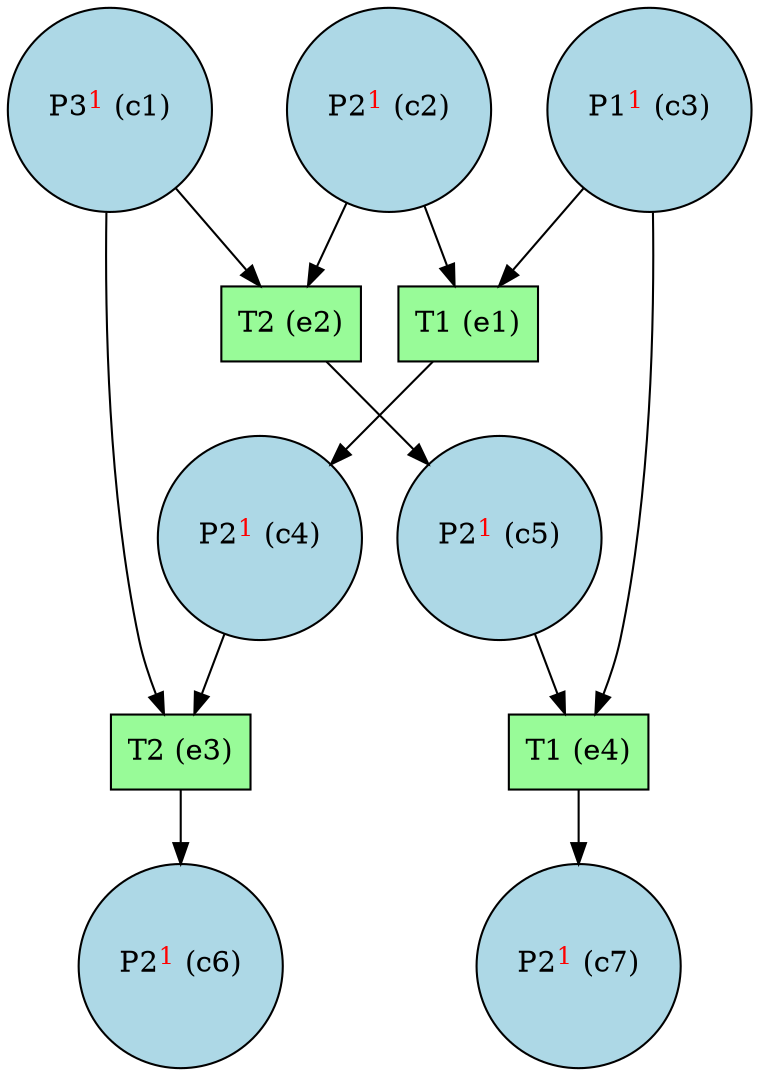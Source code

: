 digraph test {
  c1 -> e3;
  c1 -> e2;
  c2 -> e2;
  c2 -> e1;
  c3 -> e4;
  c3 -> e1;
  e1 -> c4;
  c4 -> e3;
  e2 -> c5;
  c5 -> e4;
  e3 -> c6;
  e4 -> c7;
  c1 [fillcolor=lightblue label= <P3<FONT COLOR="red"><SUP>1</SUP></FONT>&nbsp;(c1)> shape=circle style=filled];
  c2 [fillcolor=lightblue label= <P2<FONT COLOR="red"><SUP>1</SUP></FONT>&nbsp;(c2)> shape=circle style=filled];
  c3 [fillcolor=lightblue label= <P1<FONT COLOR="red"><SUP>1</SUP></FONT>&nbsp;(c3)> shape=circle style=filled];
  c4 [fillcolor=lightblue label= <P2<FONT COLOR="red"><SUP>1</SUP></FONT>&nbsp;(c4)> shape=circle style=filled];
  c5 [fillcolor=lightblue label= <P2<FONT COLOR="red"><SUP>1</SUP></FONT>&nbsp;(c5)> shape=circle style=filled];
  c6 [fillcolor=lightblue label= <P2<FONT COLOR="red"><SUP>1</SUP></FONT>&nbsp;(c6)> shape=circle style=filled];
  c7 [fillcolor=lightblue label= <P2<FONT COLOR="red"><SUP>1</SUP></FONT>&nbsp;(c7)> shape=circle style=filled];
  e1 [fillcolor=palegreen label="T1 (e1)" shape=box style=filled];
  e2 [fillcolor=palegreen label="T2 (e2)" shape=box style=filled];
  e3 [fillcolor=palegreen label="T2 (e3)" shape=box style=filled];
  e4 [fillcolor=palegreen label="T1 (e4)" shape=box style=filled];
}
